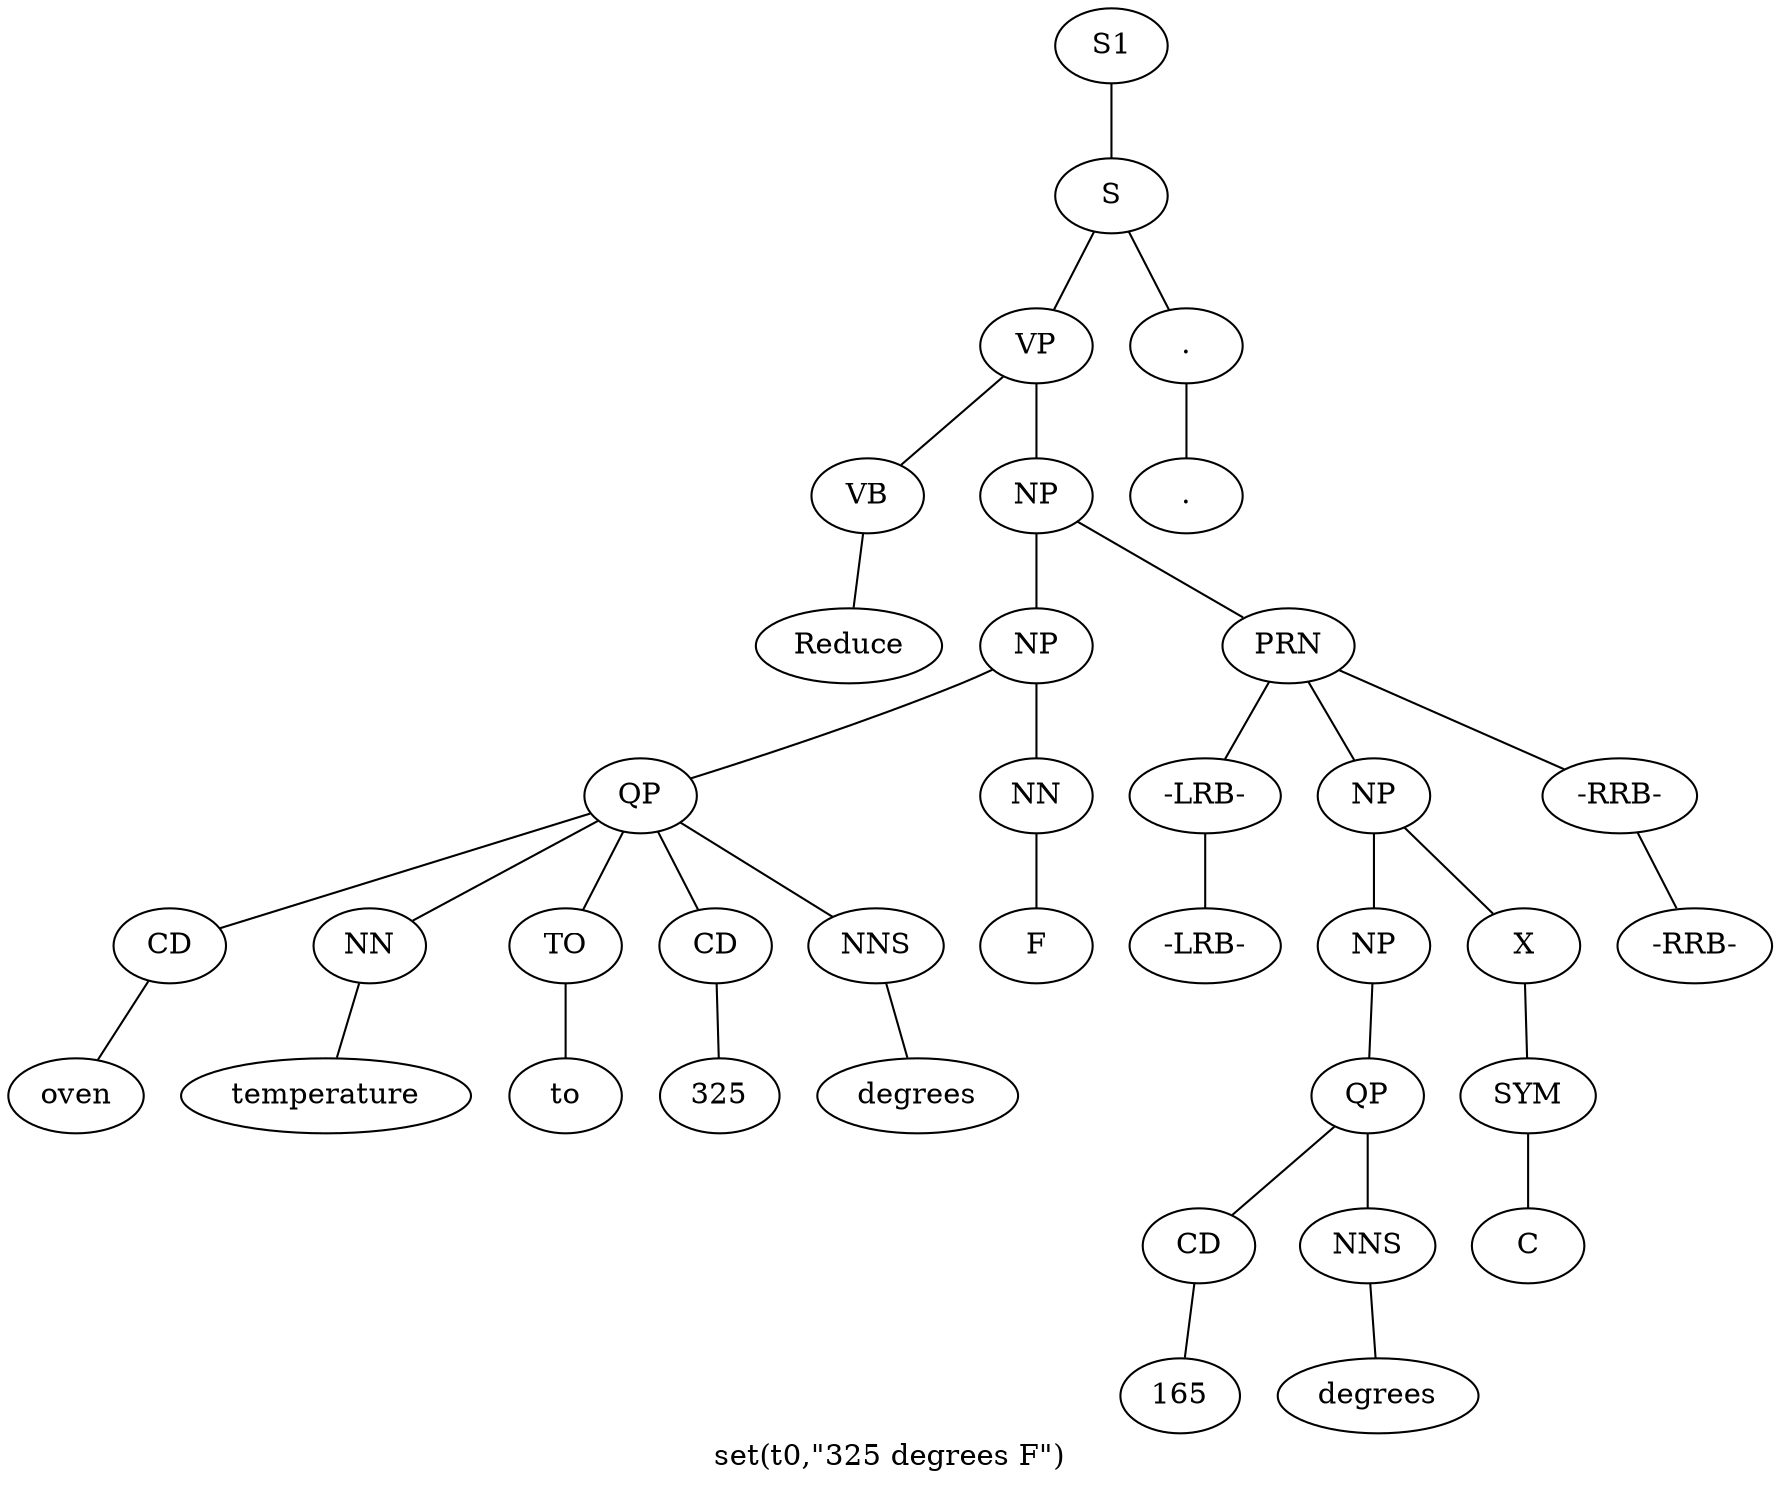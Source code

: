 graph SyntaxGraph {
	label = "set(t0,\"325 degrees F\")";
	Node0 [label="S1"];
	Node1 [label="S"];
	Node2 [label="VP"];
	Node3 [label="VB"];
	Node4 [label="Reduce"];
	Node5 [label="NP"];
	Node6 [label="NP"];
	Node7 [label="QP"];
	Node8 [label="CD"];
	Node9 [label="oven"];
	Node10 [label="NN"];
	Node11 [label="temperature"];
	Node12 [label="TO"];
	Node13 [label="to"];
	Node14 [label="CD"];
	Node15 [label="325"];
	Node16 [label="NNS"];
	Node17 [label="degrees"];
	Node18 [label="NN"];
	Node19 [label="F"];
	Node20 [label="PRN"];
	Node21 [label="-LRB-"];
	Node22 [label="-LRB-"];
	Node23 [label="NP"];
	Node24 [label="NP"];
	Node25 [label="QP"];
	Node26 [label="CD"];
	Node27 [label="165"];
	Node28 [label="NNS"];
	Node29 [label="degrees"];
	Node30 [label="X"];
	Node31 [label="SYM"];
	Node32 [label="C"];
	Node33 [label="-RRB-"];
	Node34 [label="-RRB-"];
	Node35 [label="."];
	Node36 [label="."];

	Node0 -- Node1;
	Node1 -- Node2;
	Node1 -- Node35;
	Node2 -- Node3;
	Node2 -- Node5;
	Node3 -- Node4;
	Node5 -- Node6;
	Node5 -- Node20;
	Node6 -- Node7;
	Node6 -- Node18;
	Node7 -- Node8;
	Node7 -- Node10;
	Node7 -- Node12;
	Node7 -- Node14;
	Node7 -- Node16;
	Node8 -- Node9;
	Node10 -- Node11;
	Node12 -- Node13;
	Node14 -- Node15;
	Node16 -- Node17;
	Node18 -- Node19;
	Node20 -- Node21;
	Node20 -- Node23;
	Node20 -- Node33;
	Node21 -- Node22;
	Node23 -- Node24;
	Node23 -- Node30;
	Node24 -- Node25;
	Node25 -- Node26;
	Node25 -- Node28;
	Node26 -- Node27;
	Node28 -- Node29;
	Node30 -- Node31;
	Node31 -- Node32;
	Node33 -- Node34;
	Node35 -- Node36;
}